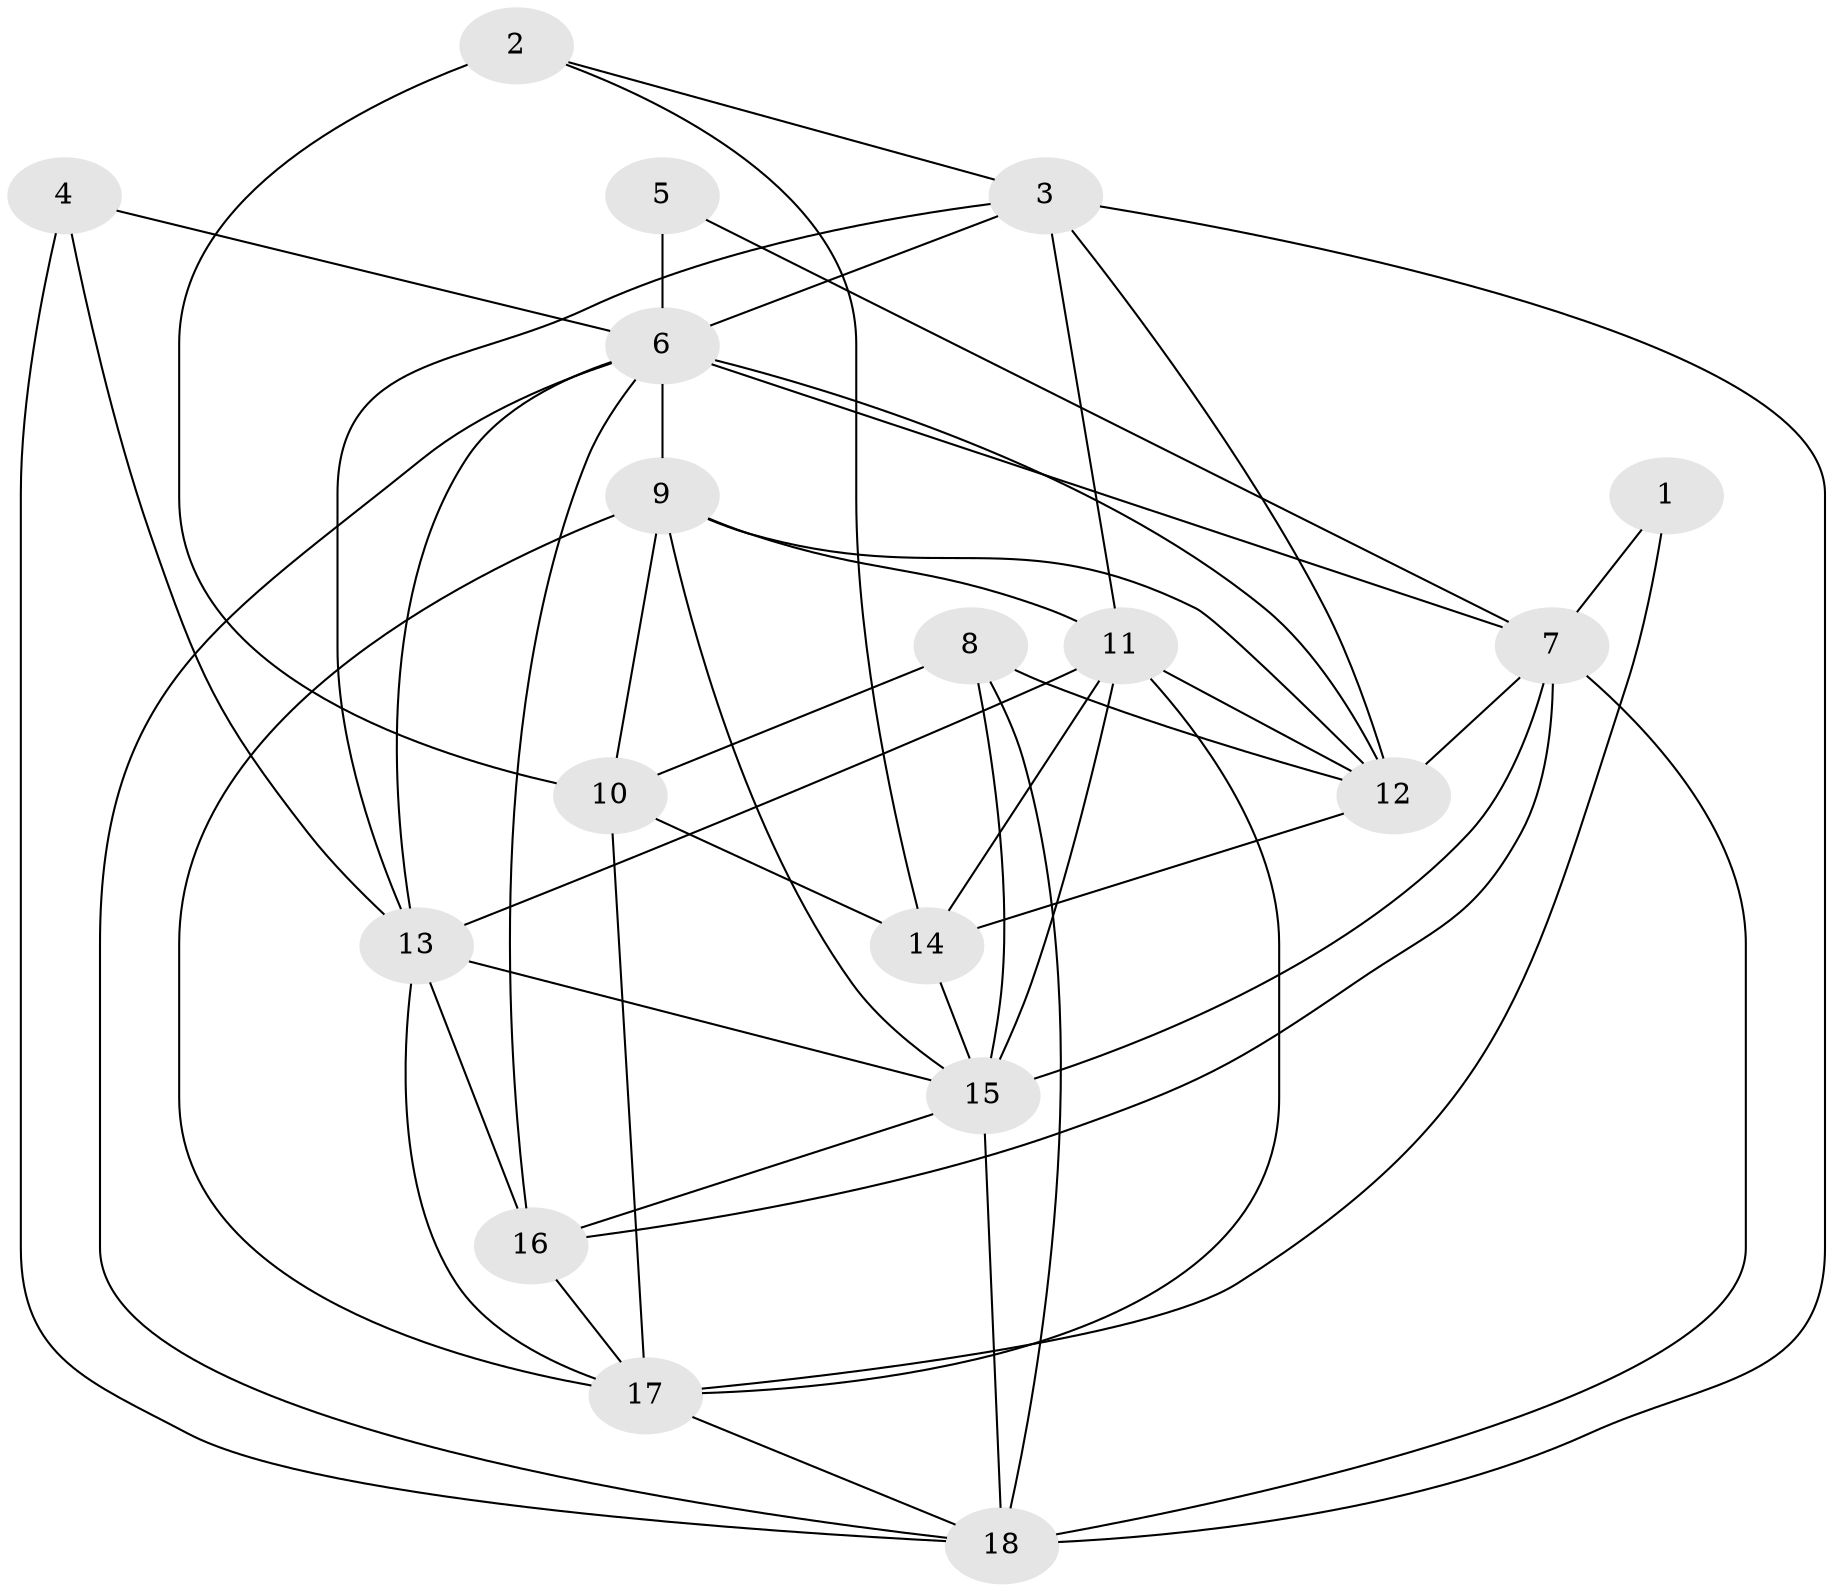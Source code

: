 // original degree distribution, {3: 0.3333333333333333, 4: 0.2631578947368421, 2: 0.05263157894736842, 6: 0.08771929824561403, 5: 0.2631578947368421}
// Generated by graph-tools (version 1.1) at 2025/37/03/04/25 23:37:04]
// undirected, 18 vertices, 50 edges
graph export_dot {
  node [color=gray90,style=filled];
  1;
  2;
  3;
  4;
  5;
  6;
  7;
  8;
  9;
  10;
  11;
  12;
  13;
  14;
  15;
  16;
  17;
  18;
  1 -- 7 [weight=2.0];
  1 -- 17 [weight=2.0];
  2 -- 3 [weight=1.0];
  2 -- 10 [weight=2.0];
  2 -- 14 [weight=1.0];
  3 -- 6 [weight=2.0];
  3 -- 11 [weight=1.0];
  3 -- 12 [weight=2.0];
  3 -- 13 [weight=1.0];
  3 -- 18 [weight=1.0];
  4 -- 6 [weight=2.0];
  4 -- 13 [weight=1.0];
  4 -- 18 [weight=2.0];
  5 -- 6 [weight=3.0];
  5 -- 7 [weight=1.0];
  6 -- 7 [weight=1.0];
  6 -- 9 [weight=2.0];
  6 -- 12 [weight=1.0];
  6 -- 13 [weight=1.0];
  6 -- 16 [weight=1.0];
  6 -- 18 [weight=1.0];
  7 -- 12 [weight=2.0];
  7 -- 15 [weight=1.0];
  7 -- 16 [weight=1.0];
  7 -- 18 [weight=1.0];
  8 -- 10 [weight=1.0];
  8 -- 12 [weight=1.0];
  8 -- 15 [weight=3.0];
  8 -- 18 [weight=1.0];
  9 -- 10 [weight=1.0];
  9 -- 11 [weight=2.0];
  9 -- 12 [weight=1.0];
  9 -- 15 [weight=1.0];
  9 -- 17 [weight=2.0];
  10 -- 14 [weight=1.0];
  10 -- 17 [weight=2.0];
  11 -- 12 [weight=1.0];
  11 -- 13 [weight=1.0];
  11 -- 14 [weight=1.0];
  11 -- 15 [weight=1.0];
  11 -- 17 [weight=1.0];
  12 -- 14 [weight=1.0];
  13 -- 15 [weight=2.0];
  13 -- 16 [weight=1.0];
  13 -- 17 [weight=1.0];
  14 -- 15 [weight=1.0];
  15 -- 16 [weight=2.0];
  15 -- 18 [weight=1.0];
  16 -- 17 [weight=1.0];
  17 -- 18 [weight=1.0];
}
